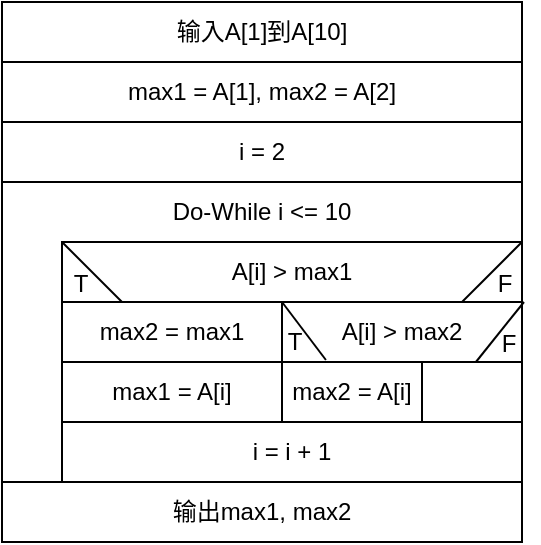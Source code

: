 <mxfile version="20.7.4" type="github">
  <diagram id="wCP1-nGokBq16qYbPJAe" name="第 1 页">
    <mxGraphModel dx="415" dy="491" grid="1" gridSize="10" guides="1" tooltips="1" connect="1" arrows="1" fold="1" page="1" pageScale="1" pageWidth="827" pageHeight="1169" math="0" shadow="0">
      <root>
        <mxCell id="0" />
        <mxCell id="1" parent="0" />
        <mxCell id="wtoRpdF6PuLOdgHuTinv-16" value="输入A[1]到A[10]" style="rounded=0;whiteSpace=wrap;html=1;" vertex="1" parent="1">
          <mxGeometry x="230" y="150" width="260" height="30" as="geometry" />
        </mxCell>
        <mxCell id="wtoRpdF6PuLOdgHuTinv-17" value="&lt;div&gt;max1 = A[1], max2 = A[2]&lt;/div&gt;" style="rounded=0;whiteSpace=wrap;html=1;" vertex="1" parent="1">
          <mxGeometry x="230" y="180" width="260" height="30" as="geometry" />
        </mxCell>
        <mxCell id="wtoRpdF6PuLOdgHuTinv-18" value="i = 2" style="rounded=0;whiteSpace=wrap;html=1;" vertex="1" parent="1">
          <mxGeometry x="230" y="210" width="260" height="30" as="geometry" />
        </mxCell>
        <mxCell id="wtoRpdF6PuLOdgHuTinv-20" value="" style="endArrow=none;html=1;rounded=0;" edge="1" parent="1">
          <mxGeometry width="50" height="50" relative="1" as="geometry">
            <mxPoint x="260" y="270" as="sourcePoint" />
            <mxPoint x="420" y="270" as="targetPoint" />
          </mxGeometry>
        </mxCell>
        <mxCell id="wtoRpdF6PuLOdgHuTinv-21" value="" style="endArrow=none;html=1;rounded=0;exitX=0;exitY=1;exitDx=0;exitDy=0;" edge="1" parent="1" source="wtoRpdF6PuLOdgHuTinv-44">
          <mxGeometry width="50" height="50" relative="1" as="geometry">
            <mxPoint x="260" y="430" as="sourcePoint" />
            <mxPoint x="260" y="270" as="targetPoint" />
          </mxGeometry>
        </mxCell>
        <mxCell id="wtoRpdF6PuLOdgHuTinv-23" value="Do-While i &amp;lt;= 10" style="text;html=1;strokeColor=none;fillColor=none;align=center;verticalAlign=middle;whiteSpace=wrap;rounded=0;" vertex="1" parent="1">
          <mxGeometry x="310" y="240" width="100" height="30" as="geometry" />
        </mxCell>
        <mxCell id="wtoRpdF6PuLOdgHuTinv-25" value="A[i] &amp;gt; max1" style="rounded=0;whiteSpace=wrap;html=1;" vertex="1" parent="1">
          <mxGeometry x="260" y="270" width="230" height="30" as="geometry" />
        </mxCell>
        <mxCell id="wtoRpdF6PuLOdgHuTinv-26" value="" style="endArrow=none;html=1;rounded=0;" edge="1" parent="1">
          <mxGeometry x="1" y="-36" width="50" height="50" relative="1" as="geometry">
            <mxPoint x="460" y="300" as="sourcePoint" />
            <mxPoint x="490" y="270" as="targetPoint" />
            <mxPoint x="5" y="-6" as="offset" />
          </mxGeometry>
        </mxCell>
        <mxCell id="wtoRpdF6PuLOdgHuTinv-27" value="" style="endArrow=none;html=1;rounded=0;entryX=0;entryY=0;entryDx=0;entryDy=0;" edge="1" parent="1" target="wtoRpdF6PuLOdgHuTinv-25">
          <mxGeometry width="50" height="50" relative="1" as="geometry">
            <mxPoint x="290" y="300" as="sourcePoint" />
            <mxPoint x="320" y="270" as="targetPoint" />
          </mxGeometry>
        </mxCell>
        <mxCell id="wtoRpdF6PuLOdgHuTinv-30" value="&lt;div&gt;T&lt;/div&gt;" style="text;html=1;align=center;verticalAlign=middle;resizable=0;points=[];autosize=1;strokeColor=none;fillColor=none;" vertex="1" parent="1">
          <mxGeometry x="254" y="276" width="30" height="30" as="geometry" />
        </mxCell>
        <mxCell id="wtoRpdF6PuLOdgHuTinv-31" value="F" style="text;html=1;align=center;verticalAlign=middle;resizable=0;points=[];autosize=1;strokeColor=none;fillColor=none;" vertex="1" parent="1">
          <mxGeometry x="466" y="276" width="30" height="30" as="geometry" />
        </mxCell>
        <mxCell id="wtoRpdF6PuLOdgHuTinv-33" value="&lt;div&gt;max2 = max1&lt;/div&gt;" style="rounded=0;whiteSpace=wrap;html=1;" vertex="1" parent="1">
          <mxGeometry x="260" y="300" width="110" height="30" as="geometry" />
        </mxCell>
        <mxCell id="wtoRpdF6PuLOdgHuTinv-34" value="&lt;div&gt;max1 = A[i]&lt;br&gt;&lt;/div&gt;" style="rounded=0;whiteSpace=wrap;html=1;" vertex="1" parent="1">
          <mxGeometry x="260" y="330" width="110" height="30" as="geometry" />
        </mxCell>
        <mxCell id="wtoRpdF6PuLOdgHuTinv-35" value="A[i] &amp;gt; max2" style="rounded=0;whiteSpace=wrap;html=1;" vertex="1" parent="1">
          <mxGeometry x="370" y="300" width="120" height="30" as="geometry" />
        </mxCell>
        <mxCell id="wtoRpdF6PuLOdgHuTinv-36" value="" style="endArrow=none;html=1;rounded=0;exitX=0.808;exitY=1;exitDx=0;exitDy=0;exitPerimeter=0;" edge="1" parent="1" source="wtoRpdF6PuLOdgHuTinv-35">
          <mxGeometry width="50" height="50" relative="1" as="geometry">
            <mxPoint x="461" y="330" as="sourcePoint" />
            <mxPoint x="491" y="300" as="targetPoint" />
          </mxGeometry>
        </mxCell>
        <mxCell id="wtoRpdF6PuLOdgHuTinv-37" value="" style="endArrow=none;html=1;rounded=0;entryX=0;entryY=0;entryDx=0;entryDy=0;exitX=0.183;exitY=0.967;exitDx=0;exitDy=0;exitPerimeter=0;" edge="1" target="wtoRpdF6PuLOdgHuTinv-35" parent="1" source="wtoRpdF6PuLOdgHuTinv-35">
          <mxGeometry width="50" height="50" relative="1" as="geometry">
            <mxPoint x="390" y="331" as="sourcePoint" />
            <mxPoint x="429" y="301" as="targetPoint" />
          </mxGeometry>
        </mxCell>
        <mxCell id="wtoRpdF6PuLOdgHuTinv-38" value="&lt;div&gt;T&lt;/div&gt;" style="text;html=1;align=center;verticalAlign=middle;resizable=0;points=[];autosize=1;strokeColor=none;fillColor=none;" vertex="1" parent="1">
          <mxGeometry x="361" y="305" width="30" height="30" as="geometry" />
        </mxCell>
        <mxCell id="wtoRpdF6PuLOdgHuTinv-39" value="F" style="text;html=1;align=center;verticalAlign=middle;resizable=0;points=[];autosize=1;strokeColor=none;fillColor=none;" vertex="1" parent="1">
          <mxGeometry x="468" y="306" width="30" height="30" as="geometry" />
        </mxCell>
        <mxCell id="wtoRpdF6PuLOdgHuTinv-40" value="&lt;div&gt;max2 = A[i]&lt;br&gt;&lt;/div&gt;" style="rounded=0;whiteSpace=wrap;html=1;" vertex="1" parent="1">
          <mxGeometry x="370" y="330" width="70" height="30" as="geometry" />
        </mxCell>
        <mxCell id="wtoRpdF6PuLOdgHuTinv-43" value="" style="rounded=0;whiteSpace=wrap;html=1;" vertex="1" parent="1">
          <mxGeometry x="440" y="330" width="50" height="30" as="geometry" />
        </mxCell>
        <mxCell id="wtoRpdF6PuLOdgHuTinv-44" value="i = i + 1" style="rounded=0;whiteSpace=wrap;html=1;" vertex="1" parent="1">
          <mxGeometry x="260" y="360" width="230" height="30" as="geometry" />
        </mxCell>
        <mxCell id="wtoRpdF6PuLOdgHuTinv-60" value="输出max1, max2" style="rounded=0;whiteSpace=wrap;html=1;" vertex="1" parent="1">
          <mxGeometry x="230" y="390" width="260" height="30" as="geometry" />
        </mxCell>
        <mxCell id="wtoRpdF6PuLOdgHuTinv-61" value="" style="endArrow=none;html=1;rounded=0;entryX=0;entryY=1;entryDx=0;entryDy=0;" edge="1" parent="1" target="wtoRpdF6PuLOdgHuTinv-18">
          <mxGeometry width="50" height="50" relative="1" as="geometry">
            <mxPoint x="230" y="390" as="sourcePoint" />
            <mxPoint x="280" y="250" as="targetPoint" />
          </mxGeometry>
        </mxCell>
        <mxCell id="wtoRpdF6PuLOdgHuTinv-62" value="" style="endArrow=none;html=1;rounded=0;entryX=1;entryY=1;entryDx=0;entryDy=0;" edge="1" parent="1" target="wtoRpdF6PuLOdgHuTinv-18">
          <mxGeometry width="50" height="50" relative="1" as="geometry">
            <mxPoint x="490" y="270" as="sourcePoint" />
            <mxPoint x="489.41" y="240" as="targetPoint" />
          </mxGeometry>
        </mxCell>
      </root>
    </mxGraphModel>
  </diagram>
</mxfile>
